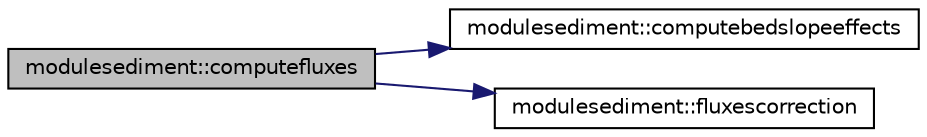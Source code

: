 digraph "modulesediment::computefluxes"
{
 // LATEX_PDF_SIZE
  edge [fontname="Helvetica",fontsize="10",labelfontname="Helvetica",labelfontsize="10"];
  node [fontname="Helvetica",fontsize="10",shape=record];
  rankdir="LR";
  Node1 [label="modulesediment::computefluxes",height=0.2,width=0.4,color="black", fillcolor="grey75", style="filled", fontcolor="black",tooltip=" "];
  Node1 -> Node2 [color="midnightblue",fontsize="10",style="solid",fontname="Helvetica"];
  Node2 [label="modulesediment::computebedslopeeffects",height=0.2,width=0.4,color="black", fillcolor="white", style="filled",URL="$namespacemodulesediment.html#ab31a25d99dffd49784478e26814bbea5",tooltip=" "];
  Node1 -> Node3 [color="midnightblue",fontsize="10",style="solid",fontname="Helvetica"];
  Node3 [label="modulesediment::fluxescorrection",height=0.2,width=0.4,color="black", fillcolor="white", style="filled",URL="$namespacemodulesediment.html#a982ebf7fcffb2f4bd698f8ec31fea0d1",tooltip=" "];
}
